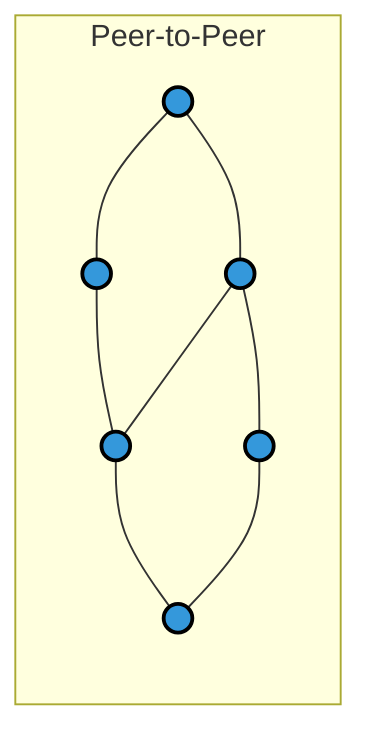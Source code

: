 graph LR
    subgraph "Peer-to-Peer"
    M1(( )) --- M2(( )) --- M3(( ))
    M4(( )) --- M5(( )) --- M6(( ))
    M1 --- M4
    M2 --- M5
    M3 --- M6

    style M1 fill:#3498db,stroke:#000,stroke-width:2px
    style M2 fill:#3498db,stroke:#000,stroke-width:2px
    style M3 fill:#3498db,stroke:#000,stroke-width:2px
    style M4 fill:#3498db,stroke:#000,stroke-width:2px
    style M5 fill:#3498db,stroke:#000,stroke-width:2px
    style M6 fill:#3498db,stroke:#000,stroke-width:2px
    end